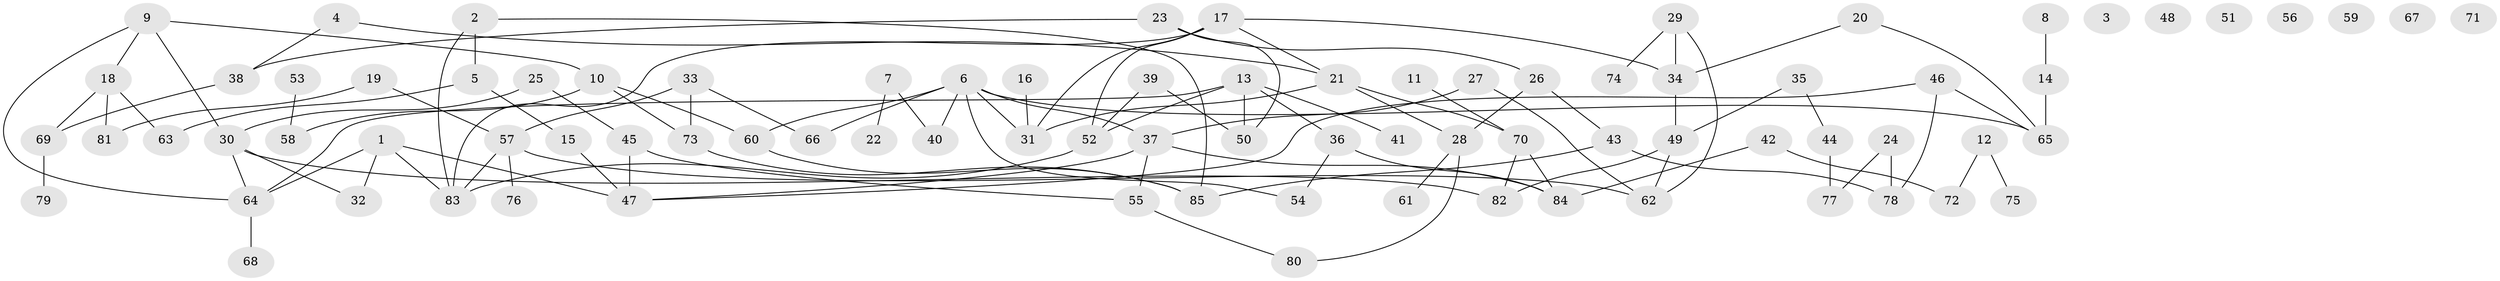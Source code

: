 // coarse degree distribution, {5: 0.043478260869565216, 4: 0.2391304347826087, 3: 0.2608695652173913, 8: 0.021739130434782608, 1: 0.13043478260869565, 2: 0.2391304347826087, 7: 0.043478260869565216, 6: 0.021739130434782608}
// Generated by graph-tools (version 1.1) at 2025/48/03/04/25 22:48:25]
// undirected, 85 vertices, 111 edges
graph export_dot {
  node [color=gray90,style=filled];
  1;
  2;
  3;
  4;
  5;
  6;
  7;
  8;
  9;
  10;
  11;
  12;
  13;
  14;
  15;
  16;
  17;
  18;
  19;
  20;
  21;
  22;
  23;
  24;
  25;
  26;
  27;
  28;
  29;
  30;
  31;
  32;
  33;
  34;
  35;
  36;
  37;
  38;
  39;
  40;
  41;
  42;
  43;
  44;
  45;
  46;
  47;
  48;
  49;
  50;
  51;
  52;
  53;
  54;
  55;
  56;
  57;
  58;
  59;
  60;
  61;
  62;
  63;
  64;
  65;
  66;
  67;
  68;
  69;
  70;
  71;
  72;
  73;
  74;
  75;
  76;
  77;
  78;
  79;
  80;
  81;
  82;
  83;
  84;
  85;
  1 -- 32;
  1 -- 47;
  1 -- 64;
  1 -- 83;
  2 -- 5;
  2 -- 83;
  2 -- 85;
  4 -- 21;
  4 -- 38;
  5 -- 15;
  5 -- 63;
  6 -- 31;
  6 -- 37;
  6 -- 40;
  6 -- 54;
  6 -- 60;
  6 -- 65;
  6 -- 66;
  7 -- 22;
  7 -- 40;
  8 -- 14;
  9 -- 10;
  9 -- 18;
  9 -- 30;
  9 -- 64;
  10 -- 58;
  10 -- 60;
  10 -- 73;
  11 -- 70;
  12 -- 72;
  12 -- 75;
  13 -- 36;
  13 -- 41;
  13 -- 50;
  13 -- 52;
  13 -- 64;
  14 -- 65;
  15 -- 47;
  16 -- 31;
  17 -- 21;
  17 -- 31;
  17 -- 34;
  17 -- 52;
  17 -- 83;
  18 -- 63;
  18 -- 69;
  18 -- 81;
  19 -- 57;
  19 -- 81;
  20 -- 34;
  20 -- 65;
  21 -- 28;
  21 -- 31;
  21 -- 70;
  23 -- 26;
  23 -- 38;
  23 -- 50;
  24 -- 77;
  24 -- 78;
  25 -- 30;
  25 -- 45;
  26 -- 28;
  26 -- 43;
  27 -- 37;
  27 -- 62;
  28 -- 61;
  28 -- 80;
  29 -- 34;
  29 -- 62;
  29 -- 74;
  30 -- 32;
  30 -- 64;
  30 -- 82;
  33 -- 57;
  33 -- 66;
  33 -- 73;
  34 -- 49;
  35 -- 44;
  35 -- 49;
  36 -- 54;
  36 -- 84;
  37 -- 47;
  37 -- 55;
  37 -- 84;
  38 -- 69;
  39 -- 50;
  39 -- 52;
  42 -- 72;
  42 -- 84;
  43 -- 78;
  43 -- 85;
  44 -- 77;
  45 -- 47;
  45 -- 55;
  46 -- 47;
  46 -- 65;
  46 -- 78;
  49 -- 62;
  49 -- 82;
  52 -- 83;
  53 -- 58;
  55 -- 80;
  57 -- 62;
  57 -- 76;
  57 -- 83;
  60 -- 85;
  64 -- 68;
  69 -- 79;
  70 -- 82;
  70 -- 84;
  73 -- 85;
}
